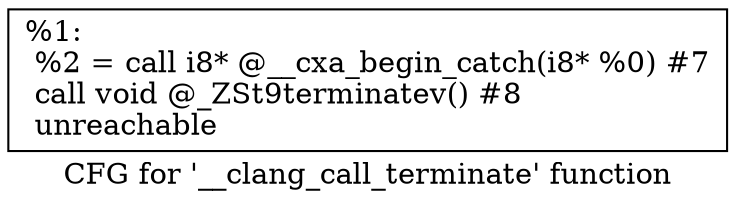 digraph "CFG for '__clang_call_terminate' function" {
	label="CFG for '__clang_call_terminate' function";

	Node0x7ffe5bd18350 [shape=record,label="{%1:\l  %2 = call i8* @__cxa_begin_catch(i8* %0) #7\l  call void @_ZSt9terminatev() #8\l  unreachable\l}"];
}
